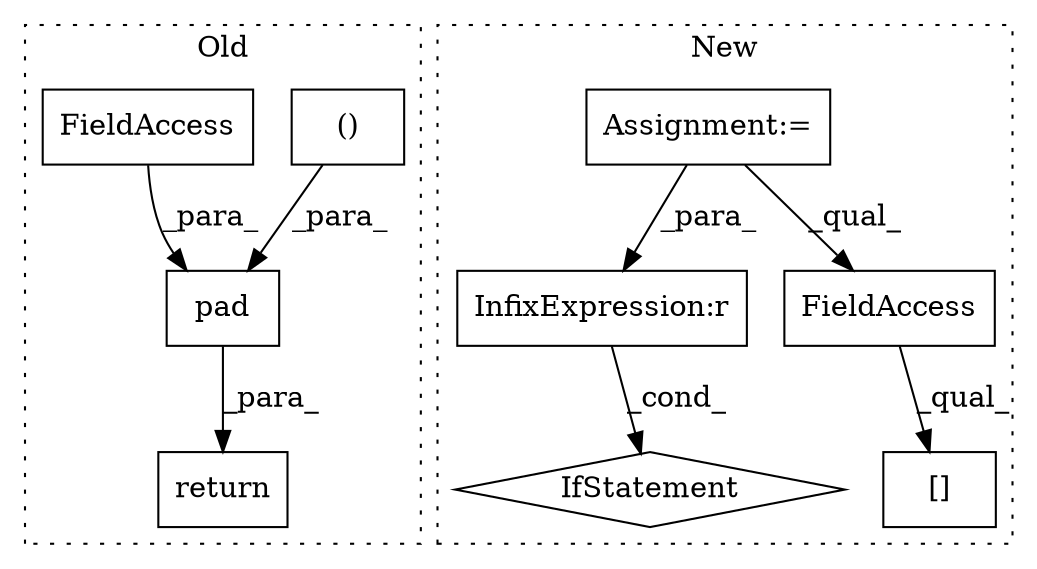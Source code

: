 digraph G {
subgraph cluster0 {
1 [label="pad" a="32" s="1652,1740" l="4,1" shape="box"];
3 [label="()" a="106" s="1712" l="15" shape="box"];
4 [label="return" a="41" s="1639" l="7" shape="box"];
5 [label="FieldAccess" a="22" s="1656" l="5" shape="box"];
label = "Old";
style="dotted";
}
subgraph cluster1 {
2 [label="IfStatement" a="25" s="1768" l="3" shape="diamond"];
6 [label="InfixExpression:r" a="27" s="1762" l="4" shape="box"];
7 [label="Assignment:=" a="7" s="1520" l="5" shape="box"];
8 [label="FieldAccess" a="22" s="1775" l="11" shape="box"];
9 [label="[]" a="2" s="1775,1789" l="12,1" shape="box"];
label = "New";
style="dotted";
}
1 -> 4 [label="_para_"];
3 -> 1 [label="_para_"];
5 -> 1 [label="_para_"];
6 -> 2 [label="_cond_"];
7 -> 8 [label="_qual_"];
7 -> 6 [label="_para_"];
8 -> 9 [label="_qual_"];
}